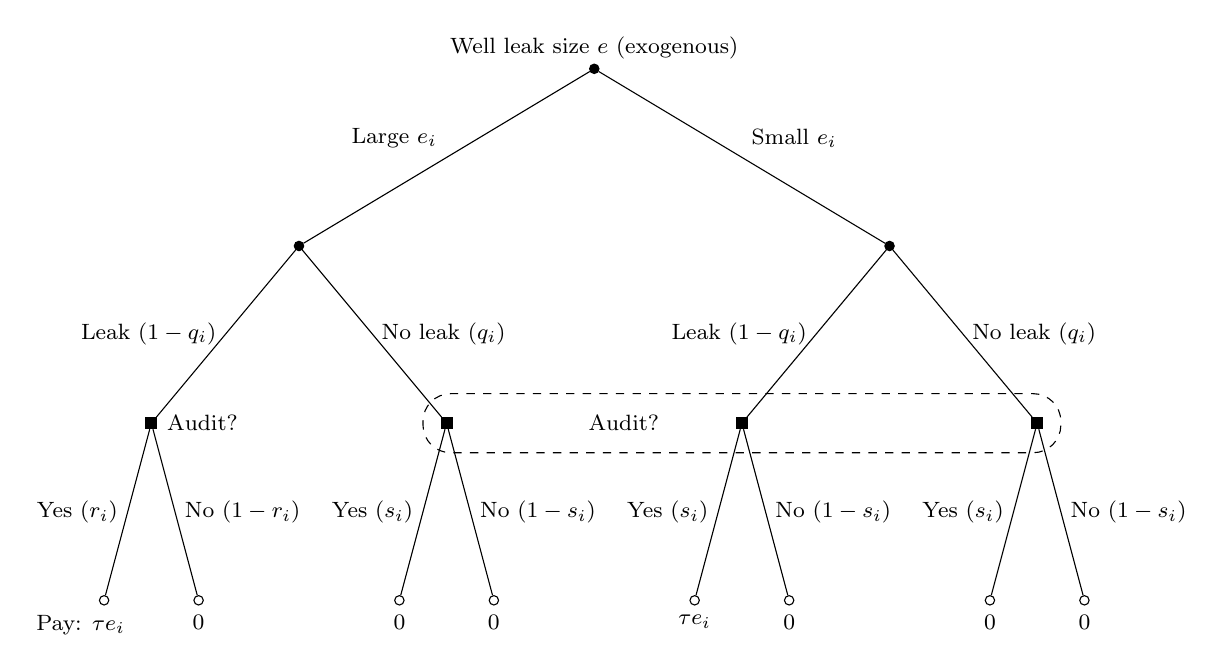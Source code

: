 \begin{tikzpicture}[scale=1.5,font=\footnotesize]

% Three node styles: solid, hollow, square
\tikzstyle{solid node}=[circle,draw,inner sep=1.2,fill=black]
\tikzstyle{hollow node}=[circle,draw,inner sep=1.2]
\tikzstyle{square node}=[rectangle,draw,inner sep=2,fill=black]

% Specify spacing for each level of the tree
\tikzstyle{level 1}=[level distance=15mm,sibling distance=50mm]
\tikzstyle{level 2}=[level distance=15mm,sibling distance=25mm]
\tikzstyle{level 3}=[level distance=15mm,sibling distance=8mm]

% The Tree
\node(0)[solid node]{}
  child{node(1)[solid node]{}
    child{node[square node,label=right:{Audit?}]{}
      child{node[hollow node,label=below:{\hspace*{-2em}Pay: \(\tau e_i\)}]{}
        edge from parent node[left]{Yes \((r_i)\)}}
      child{node[hollow node,label=below:{0}]{}
        edge from parent node[right]{No \((1 - r_i)\)}}
      edge from parent node[left]{Leak \((1-q_i)\)}
    }
    child{node[square node]{}
      child{node[hollow node,label=below:{0}]{}
        edge from parent node[left]{Yes \((s_i)\)}}
      child{node[hollow node,label=below:{0}]{}
        edge from parent node[right]{No \((1 - s_i)\)}}
      edge from parent node[right]{No leak \((q_i)\)}
    }
    edge from parent node[above left]{Large \(e_i\)}
  }
  child{node(2)[solid node]{}
    child{node[square node]{}
      child{node[hollow node,label=below:{\(\tau e_i\)}]{}
        edge from parent node[left]{Yes \((s_i)\)}}
      child{node[hollow node,label=below:{0}]{}
        edge from parent node[right]{No \((1 - s_i)\)}}
      edge from parent node[left]{Leak \((1-q_i)\)}
    }
    child{node[square node]{}
      child{node[hollow node,label=below:{0}]{}
        edge from parent node[left]{Yes \((s_i)\)}}
      child{node[hollow node,label=below:{0}]{}
        edge from parent node[right]{No \((1 - s_i)\)}}
      edge from parent node[right]{No leak \((q_i)\)}
    }
    edge from parent node[above right]{Small \(e_i\)}
  };

% information set
\draw[dashed,rounded corners=10]($(1-2)+(-.2,.25)$)rectangle($(2-2)+(.2,-.25)$);

% Add labels
\node[above]at(0){Well leak size \(e\) (exogenous)};
\node at ($.7*(1-2)+.3*(2-2)$) {Audit?};
\end{tikzpicture}
